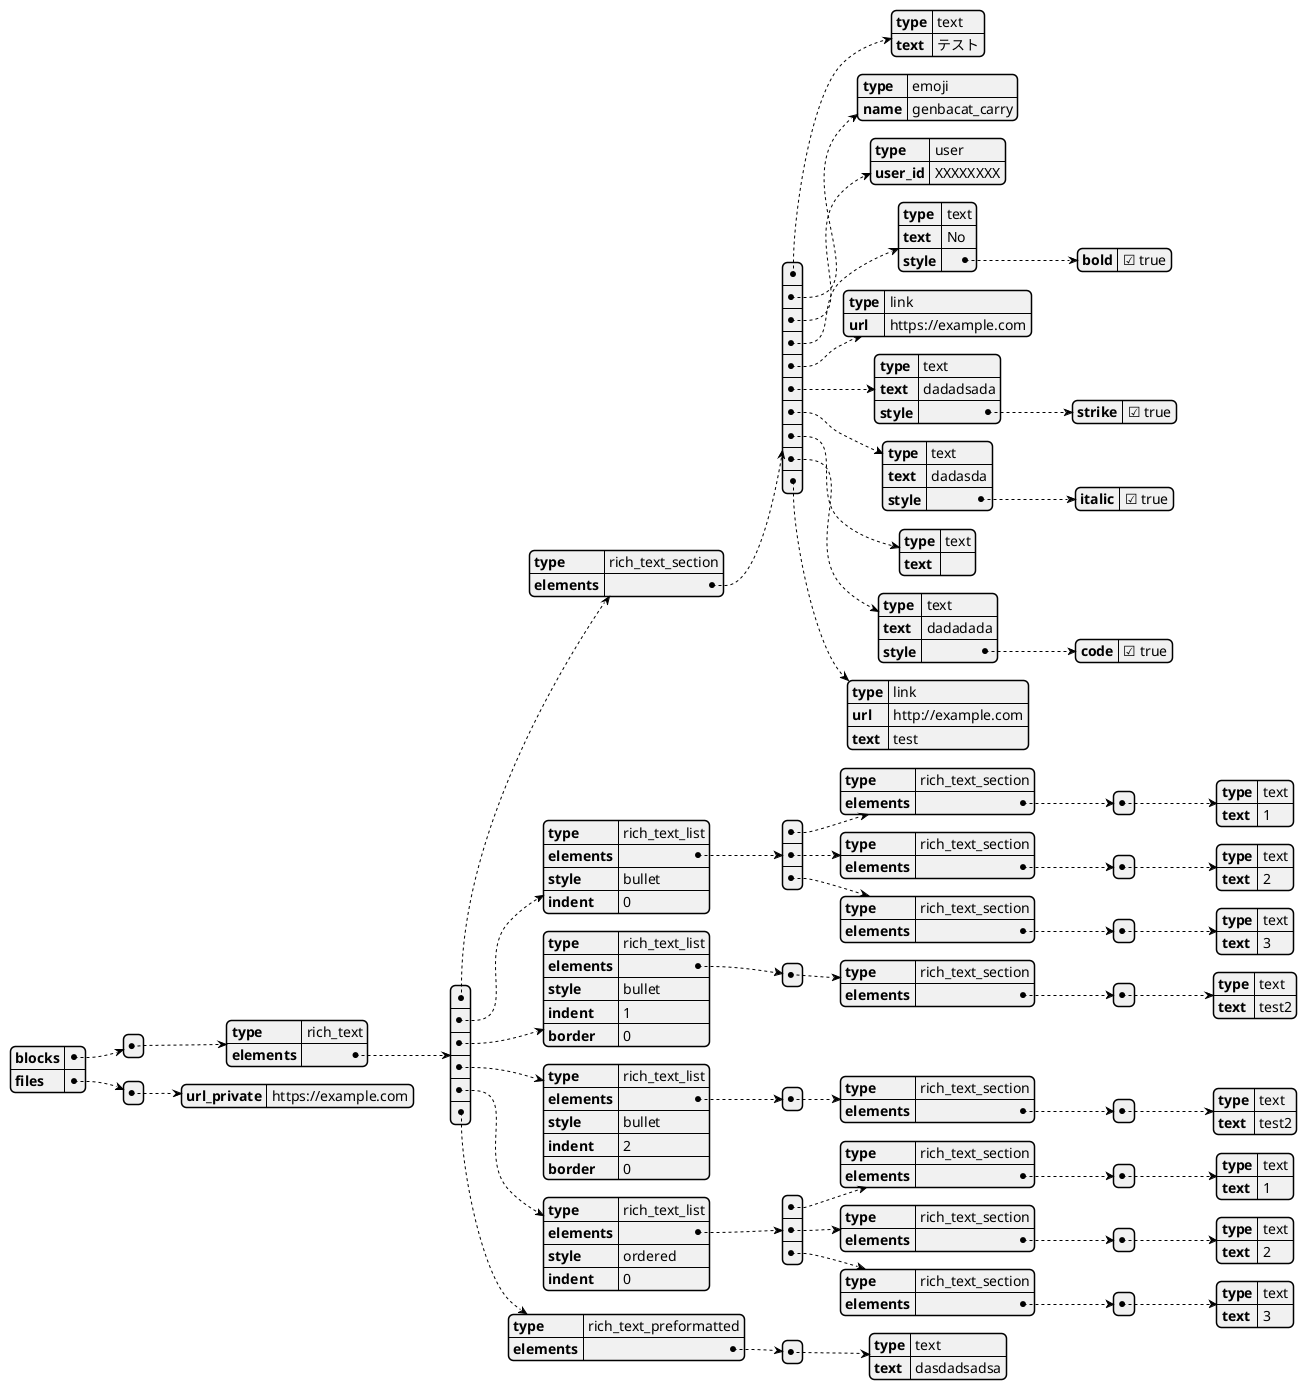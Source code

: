 @startjson

{
  "blocks": [
    {
      "type": "rich_text",
      "elements": [
        {
          "type": "rich_text_section",
          "elements": [
            {
              "type": "text",
              "text": "テスト"
            },
            {
              "type": "emoji",
              "name": "genbacat_carry"
            },
            {
              "type": "user",
              "user_id": "XXXXXXXX"
            },
            {
              "type": "text",
              "text": "No",
              "style": {
                "bold": true
              }
            },
            {
              "type": "link",
              "url": "https://example.com"
            },
            {
              "type": "text",
              "text": "dadadsada",
              "style": {
                "strike": true
              }
            },
            {
              "type": "text",
              "text": "dadasda",
              "style":{
                "italic": true
              }
            },
            {
              "type": "text",
              "text": "\n"
            },
            {
              "type": "text",
              "text": "dadadada",
              "style": {
                "code": true
              }
            },
            {
                "type": "link",
                "url": "http://example.com",
                "text": "test"
            }
          ]
        },
        {
          "type": "rich_text_list",
          "elements": [
            {
              "type": "rich_text_section",
              "elements": [
                {
                  "type": "text",
                  "text": "1"
                }
              ]
            },
            {
              "type": "rich_text_section",
              "elements": [
                {
                  "type": "text",
                  "text": "2"
                }
              ]
            },
            {
              "type": "rich_text_section",
              "elements": [
                {
                  "type": "text",
                  "text": "3"
                }
              ]
            }
          ],
          "style": "bullet",
          "indent": 0
        },
        {
            "type": "rich_text_list",
            "elements": [
                {
                    "type": "rich_text_section",
                    "elements": [
                        {
                            "type": "text",
                            "text": "test2"
                        }
                    ]
                }
            ],
            "style": "bullet",
            "indent": 1,
            "border": 0
        },
        {
            "type": "rich_text_list",
            "elements": [
                {
                    "type": "rich_text_section",
                    "elements": [
                        {
                            "type": "text",
                            "text": "test2"
                        }
                    ]
                }
            ],
            "style": "bullet",
            "indent": 2,
            "border": 0
        },
        {
          "type": "rich_text_list",
          "elements": [
            {
              "type": "rich_text_section",
              "elements": [
                {
                  "type": "text",
                  "text": "1"
                }
              ]
            },
            {
              "type": "rich_text_section",
              "elements": [
                {
                  "type": "text",
                  "text": "2"
                }
              ]
            },
            {
              "type": "rich_text_section",
              "elements": [
                {
                  "type": "text",
                  "text": "3"
                }
              ]
            }
          ],
          "style": "ordered",
          "indent": 0
        },
        {
          "type": "rich_text_preformatted",
          "elements": [
            {
              "type": "text",
              "text": "dasdadsadsa"
            }
          ]
        }
      ]
    }
  ],
  "files": [
    {
      "url_private": "https://example.com"
    }
  ]
}

@endjson